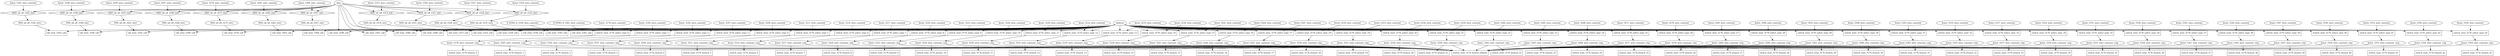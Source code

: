 digraph data_path {
  AND_u8_u8_3182_wire [shape=ellipse];
  AND_u8_u8_3189_wire [shape=ellipse];
  AND_u8_u8_3201_wire [shape=ellipse];
  AND_u8_u8_3208_wire [shape=ellipse];
  AND_u8_u8_3275_wire [shape=ellipse];
  AND_u8_u8_3282_wire [shape=ellipse];
  AND_u8_u8_3307_wire [shape=ellipse];
  AND_u8_u8_3314_wire [shape=ellipse];
  AND_u8_u8_3321_wire [shape=ellipse];
  AND_u8_u8_3328_wire [shape=ellipse];
  AND_u8_u8_3335_wire [shape=ellipse];
  R_ZERO_8_3194_wire_constant [shape=ellipse];
  R_ZERO_8_3361_wire_constant [shape=ellipse];
  konst_3178_wire_constant [shape=ellipse];
  konst_3178_wire_constant_cmp [shape=ellipse];
  konst_3181_wire_constant [shape=ellipse];
  konst_3185_wire_constant [shape=ellipse];
  konst_3185_wire_constant_cmp [shape=ellipse];
  konst_3188_wire_constant [shape=ellipse];
  konst_3192_wire_constant [shape=ellipse];
  konst_3192_wire_constant_cmp [shape=ellipse];
  konst_3197_wire_constant [shape=ellipse];
  konst_3197_wire_constant_cmp [shape=ellipse];
  konst_3200_wire_constant [shape=ellipse];
  konst_3204_wire_constant [shape=ellipse];
  konst_3204_wire_constant_cmp [shape=ellipse];
  konst_3207_wire_constant [shape=ellipse];
  konst_3211_wire_constant [shape=ellipse];
  konst_3211_wire_constant_cmp [shape=ellipse];
  konst_3214_wire_constant [shape=ellipse];
  konst_3214_wire_constant_cmp [shape=ellipse];
  konst_3217_wire_constant [shape=ellipse];
  konst_3217_wire_constant_cmp [shape=ellipse];
  konst_3220_wire_constant [shape=ellipse];
  konst_3220_wire_constant_cmp [shape=ellipse];
  konst_3223_wire_constant [shape=ellipse];
  konst_3223_wire_constant_cmp [shape=ellipse];
  konst_3226_wire_constant [shape=ellipse];
  konst_3226_wire_constant_cmp [shape=ellipse];
  konst_3229_wire_constant [shape=ellipse];
  konst_3229_wire_constant_cmp [shape=ellipse];
  konst_3232_wire_constant [shape=ellipse];
  konst_3232_wire_constant_cmp [shape=ellipse];
  konst_3235_wire_constant [shape=ellipse];
  konst_3235_wire_constant_cmp [shape=ellipse];
  konst_3238_wire_constant [shape=ellipse];
  konst_3238_wire_constant_cmp [shape=ellipse];
  konst_3241_wire_constant [shape=ellipse];
  konst_3241_wire_constant_cmp [shape=ellipse];
  konst_3244_wire_constant [shape=ellipse];
  konst_3244_wire_constant_cmp [shape=ellipse];
  konst_3247_wire_constant [shape=ellipse];
  konst_3247_wire_constant_cmp [shape=ellipse];
  konst_3250_wire_constant [shape=ellipse];
  konst_3250_wire_constant_cmp [shape=ellipse];
  konst_3253_wire_constant [shape=ellipse];
  konst_3253_wire_constant_cmp [shape=ellipse];
  konst_3256_wire_constant [shape=ellipse];
  konst_3256_wire_constant_cmp [shape=ellipse];
  konst_3259_wire_constant [shape=ellipse];
  konst_3259_wire_constant_cmp [shape=ellipse];
  konst_3262_wire_constant [shape=ellipse];
  konst_3262_wire_constant_cmp [shape=ellipse];
  konst_3265_wire_constant [shape=ellipse];
  konst_3265_wire_constant_cmp [shape=ellipse];
  konst_3268_wire_constant [shape=ellipse];
  konst_3268_wire_constant_cmp [shape=ellipse];
  konst_3271_wire_constant [shape=ellipse];
  konst_3271_wire_constant_cmp [shape=ellipse];
  konst_3274_wire_constant [shape=ellipse];
  konst_3278_wire_constant [shape=ellipse];
  konst_3278_wire_constant_cmp [shape=ellipse];
  konst_3281_wire_constant [shape=ellipse];
  konst_3285_wire_constant [shape=ellipse];
  konst_3285_wire_constant_cmp [shape=ellipse];
  konst_3290_wire_constant [shape=ellipse];
  konst_3290_wire_constant_cmp [shape=ellipse];
  konst_3293_wire_constant [shape=ellipse];
  konst_3293_wire_constant_cmp [shape=ellipse];
  konst_3298_wire_constant [shape=ellipse];
  konst_3298_wire_constant_cmp [shape=ellipse];
  konst_3303_wire_constant [shape=ellipse];
  konst_3303_wire_constant_cmp [shape=ellipse];
  konst_3306_wire_constant [shape=ellipse];
  konst_3310_wire_constant [shape=ellipse];
  konst_3310_wire_constant_cmp [shape=ellipse];
  konst_3313_wire_constant [shape=ellipse];
  konst_3317_wire_constant [shape=ellipse];
  konst_3317_wire_constant_cmp [shape=ellipse];
  konst_3320_wire_constant [shape=ellipse];
  konst_3324_wire_constant [shape=ellipse];
  konst_3324_wire_constant_cmp [shape=ellipse];
  konst_3327_wire_constant [shape=ellipse];
  konst_3331_wire_constant [shape=ellipse];
  konst_3331_wire_constant_cmp [shape=ellipse];
  konst_3334_wire_constant [shape=ellipse];
  konst_3338_wire_constant [shape=ellipse];
  konst_3338_wire_constant_cmp [shape=ellipse];
  konst_3341_wire_constant [shape=ellipse];
  konst_3341_wire_constant_cmp [shape=ellipse];
  konst_3344_wire_constant [shape=ellipse];
  konst_3344_wire_constant_cmp [shape=ellipse];
  konst_3347_wire_constant [shape=ellipse];
  konst_3347_wire_constant_cmp [shape=ellipse];
  konst_3350_wire_constant [shape=ellipse];
  konst_3350_wire_constant_cmp [shape=ellipse];
  konst_3353_wire_constant [shape=ellipse];
  konst_3353_wire_constant_cmp [shape=ellipse];
  konst_3356_wire_constant [shape=ellipse];
  konst_3356_wire_constant_cmp [shape=ellipse];
  konst_3359_wire_constant [shape=ellipse];
  konst_3359_wire_constant_cmp [shape=ellipse];
  AND_u8_u8_3182_inst [shape=diamond];
data  -> AND_u8_u8_3182_inst;
konst_3181_wire_constant  -> AND_u8_u8_3182_inst;
AND_u8_u8_3182_inst -> AND_u8_u8_3182_wire;
  AND_u8_u8_3189_inst [shape=diamond];
data  -> AND_u8_u8_3189_inst;
konst_3188_wire_constant  -> AND_u8_u8_3189_inst;
AND_u8_u8_3189_inst -> AND_u8_u8_3189_wire;
  AND_u8_u8_3201_inst [shape=diamond];
data  -> AND_u8_u8_3201_inst;
konst_3200_wire_constant  -> AND_u8_u8_3201_inst;
AND_u8_u8_3201_inst -> AND_u8_u8_3201_wire;
  AND_u8_u8_3208_inst [shape=diamond];
data  -> AND_u8_u8_3208_inst;
konst_3207_wire_constant  -> AND_u8_u8_3208_inst;
AND_u8_u8_3208_inst -> AND_u8_u8_3208_wire;
  AND_u8_u8_3275_inst [shape=diamond];
data  -> AND_u8_u8_3275_inst;
konst_3274_wire_constant  -> AND_u8_u8_3275_inst;
AND_u8_u8_3275_inst -> AND_u8_u8_3275_wire;
  AND_u8_u8_3282_inst [shape=diamond];
data  -> AND_u8_u8_3282_inst;
konst_3281_wire_constant  -> AND_u8_u8_3282_inst;
AND_u8_u8_3282_inst -> AND_u8_u8_3282_wire;
  AND_u8_u8_3307_inst [shape=diamond];
data  -> AND_u8_u8_3307_inst;
konst_3306_wire_constant  -> AND_u8_u8_3307_inst;
AND_u8_u8_3307_inst -> AND_u8_u8_3307_wire;
  AND_u8_u8_3314_inst [shape=diamond];
data  -> AND_u8_u8_3314_inst;
konst_3313_wire_constant  -> AND_u8_u8_3314_inst;
AND_u8_u8_3314_inst -> AND_u8_u8_3314_wire;
  AND_u8_u8_3321_inst [shape=diamond];
data  -> AND_u8_u8_3321_inst;
konst_3320_wire_constant  -> AND_u8_u8_3321_inst;
AND_u8_u8_3321_inst -> AND_u8_u8_3321_wire;
  AND_u8_u8_3328_inst [shape=diamond];
data  -> AND_u8_u8_3328_inst;
konst_3327_wire_constant  -> AND_u8_u8_3328_inst;
AND_u8_u8_3328_inst -> AND_u8_u8_3328_wire;
  AND_u8_u8_3335_inst [shape=diamond];
data  -> AND_u8_u8_3335_inst;
konst_3334_wire_constant  -> AND_u8_u8_3335_inst;
AND_u8_u8_3335_inst -> AND_u8_u8_3335_wire;
  call_stmt_3183_call [shape=rectangle];
address  -> call_stmt_3183_call;
AND_u8_u8_3182_wire  -> call_stmt_3183_call;
  call_stmt_3190_call [shape=rectangle];
address  -> call_stmt_3190_call;
AND_u8_u8_3189_wire  -> call_stmt_3190_call;
  call_stmt_3195_call [shape=rectangle];
address  -> call_stmt_3195_call;
R_ZERO_8_3194_wire_constant  -> call_stmt_3195_call;
  call_stmt_3202_call [shape=rectangle];
address  -> call_stmt_3202_call;
AND_u8_u8_3201_wire  -> call_stmt_3202_call;
  call_stmt_3209_call [shape=rectangle];
address  -> call_stmt_3209_call;
AND_u8_u8_3208_wire  -> call_stmt_3209_call;
  call_stmt_3276_call [shape=rectangle];
address  -> call_stmt_3276_call;
AND_u8_u8_3275_wire  -> call_stmt_3276_call;
  call_stmt_3283_call [shape=rectangle];
address  -> call_stmt_3283_call;
AND_u8_u8_3282_wire  -> call_stmt_3283_call;
  call_stmt_3288_call [shape=rectangle];
data  -> call_stmt_3288_call;
address  -> call_stmt_3288_call;
  call_stmt_3296_call [shape=rectangle];
data  -> call_stmt_3296_call;
address  -> call_stmt_3296_call;
  call_stmt_3301_call [shape=rectangle];
data  -> call_stmt_3301_call;
address  -> call_stmt_3301_call;
  call_stmt_3308_call [shape=rectangle];
address  -> call_stmt_3308_call;
AND_u8_u8_3307_wire  -> call_stmt_3308_call;
  call_stmt_3315_call [shape=rectangle];
address  -> call_stmt_3315_call;
AND_u8_u8_3314_wire  -> call_stmt_3315_call;
  call_stmt_3322_call [shape=rectangle];
address  -> call_stmt_3322_call;
AND_u8_u8_3321_wire  -> call_stmt_3322_call;
  call_stmt_3329_call [shape=rectangle];
address  -> call_stmt_3329_call;
AND_u8_u8_3328_wire  -> call_stmt_3329_call;
  call_stmt_3336_call [shape=rectangle];
address  -> call_stmt_3336_call;
AND_u8_u8_3335_wire  -> call_stmt_3336_call;
  call_stmt_3362_call [shape=rectangle];
address  -> call_stmt_3362_call;
R_ZERO_8_3361_wire_constant  -> call_stmt_3362_call;
  call_stmt_3366_call [shape=rectangle];
address  -> call_stmt_3366_call;
data  -> call_stmt_3366_call;
  switch_stmt_3176_branch_0 [shape=rectangle];
konst_3178_wire_constant_cmp  -> switch_stmt_3176_branch_0;
  switch_stmt_3176_branch_1 [shape=rectangle];
konst_3185_wire_constant_cmp  -> switch_stmt_3176_branch_1;
  switch_stmt_3176_branch_10 [shape=rectangle];
konst_3226_wire_constant_cmp  -> switch_stmt_3176_branch_10;
  switch_stmt_3176_branch_11 [shape=rectangle];
konst_3229_wire_constant_cmp  -> switch_stmt_3176_branch_11;
  switch_stmt_3176_branch_12 [shape=rectangle];
konst_3232_wire_constant_cmp  -> switch_stmt_3176_branch_12;
  switch_stmt_3176_branch_13 [shape=rectangle];
konst_3235_wire_constant_cmp  -> switch_stmt_3176_branch_13;
  switch_stmt_3176_branch_14 [shape=rectangle];
konst_3238_wire_constant_cmp  -> switch_stmt_3176_branch_14;
  switch_stmt_3176_branch_15 [shape=rectangle];
konst_3241_wire_constant_cmp  -> switch_stmt_3176_branch_15;
  switch_stmt_3176_branch_16 [shape=rectangle];
konst_3244_wire_constant_cmp  -> switch_stmt_3176_branch_16;
  switch_stmt_3176_branch_17 [shape=rectangle];
konst_3247_wire_constant_cmp  -> switch_stmt_3176_branch_17;
  switch_stmt_3176_branch_18 [shape=rectangle];
konst_3250_wire_constant_cmp  -> switch_stmt_3176_branch_18;
  switch_stmt_3176_branch_19 [shape=rectangle];
konst_3253_wire_constant_cmp  -> switch_stmt_3176_branch_19;
  switch_stmt_3176_branch_2 [shape=rectangle];
konst_3192_wire_constant_cmp  -> switch_stmt_3176_branch_2;
  switch_stmt_3176_branch_20 [shape=rectangle];
konst_3256_wire_constant_cmp  -> switch_stmt_3176_branch_20;
  switch_stmt_3176_branch_21 [shape=rectangle];
konst_3259_wire_constant_cmp  -> switch_stmt_3176_branch_21;
  switch_stmt_3176_branch_22 [shape=rectangle];
konst_3262_wire_constant_cmp  -> switch_stmt_3176_branch_22;
  switch_stmt_3176_branch_23 [shape=rectangle];
konst_3265_wire_constant_cmp  -> switch_stmt_3176_branch_23;
  switch_stmt_3176_branch_24 [shape=rectangle];
konst_3268_wire_constant_cmp  -> switch_stmt_3176_branch_24;
  switch_stmt_3176_branch_25 [shape=rectangle];
konst_3271_wire_constant_cmp  -> switch_stmt_3176_branch_25;
  switch_stmt_3176_branch_26 [shape=rectangle];
konst_3278_wire_constant_cmp  -> switch_stmt_3176_branch_26;
  switch_stmt_3176_branch_27 [shape=rectangle];
konst_3285_wire_constant_cmp  -> switch_stmt_3176_branch_27;
  switch_stmt_3176_branch_28 [shape=rectangle];
konst_3290_wire_constant_cmp  -> switch_stmt_3176_branch_28;
  switch_stmt_3176_branch_29 [shape=rectangle];
konst_3293_wire_constant_cmp  -> switch_stmt_3176_branch_29;
  switch_stmt_3176_branch_3 [shape=rectangle];
konst_3197_wire_constant_cmp  -> switch_stmt_3176_branch_3;
  switch_stmt_3176_branch_30 [shape=rectangle];
konst_3298_wire_constant_cmp  -> switch_stmt_3176_branch_30;
  switch_stmt_3176_branch_31 [shape=rectangle];
konst_3303_wire_constant_cmp  -> switch_stmt_3176_branch_31;
  switch_stmt_3176_branch_32 [shape=rectangle];
konst_3310_wire_constant_cmp  -> switch_stmt_3176_branch_32;
  switch_stmt_3176_branch_33 [shape=rectangle];
konst_3317_wire_constant_cmp  -> switch_stmt_3176_branch_33;
  switch_stmt_3176_branch_34 [shape=rectangle];
konst_3324_wire_constant_cmp  -> switch_stmt_3176_branch_34;
  switch_stmt_3176_branch_35 [shape=rectangle];
konst_3331_wire_constant_cmp  -> switch_stmt_3176_branch_35;
  switch_stmt_3176_branch_36 [shape=rectangle];
konst_3338_wire_constant_cmp  -> switch_stmt_3176_branch_36;
  switch_stmt_3176_branch_37 [shape=rectangle];
konst_3341_wire_constant_cmp  -> switch_stmt_3176_branch_37;
  switch_stmt_3176_branch_38 [shape=rectangle];
konst_3344_wire_constant_cmp  -> switch_stmt_3176_branch_38;
  switch_stmt_3176_branch_39 [shape=rectangle];
konst_3347_wire_constant_cmp  -> switch_stmt_3176_branch_39;
  switch_stmt_3176_branch_4 [shape=rectangle];
konst_3204_wire_constant_cmp  -> switch_stmt_3176_branch_4;
  switch_stmt_3176_branch_40 [shape=rectangle];
konst_3350_wire_constant_cmp  -> switch_stmt_3176_branch_40;
  switch_stmt_3176_branch_41 [shape=rectangle];
konst_3353_wire_constant_cmp  -> switch_stmt_3176_branch_41;
  switch_stmt_3176_branch_42 [shape=rectangle];
konst_3356_wire_constant_cmp  -> switch_stmt_3176_branch_42;
  switch_stmt_3176_branch_43 [shape=rectangle];
konst_3359_wire_constant_cmp  -> switch_stmt_3176_branch_43;
  switch_stmt_3176_branch_5 [shape=rectangle];
konst_3211_wire_constant_cmp  -> switch_stmt_3176_branch_5;
  switch_stmt_3176_branch_6 [shape=rectangle];
konst_3214_wire_constant_cmp  -> switch_stmt_3176_branch_6;
  switch_stmt_3176_branch_7 [shape=rectangle];
konst_3217_wire_constant_cmp  -> switch_stmt_3176_branch_7;
  switch_stmt_3176_branch_8 [shape=rectangle];
konst_3220_wire_constant_cmp  -> switch_stmt_3176_branch_8;
  switch_stmt_3176_branch_9 [shape=rectangle];
konst_3223_wire_constant_cmp  -> switch_stmt_3176_branch_9;
  switch_stmt_3176_branch_default [shape=rectangle];
konst_3178_wire_constant_cmp  -> switch_stmt_3176_branch_default;
konst_3185_wire_constant_cmp  -> switch_stmt_3176_branch_default;
konst_3192_wire_constant_cmp  -> switch_stmt_3176_branch_default;
konst_3197_wire_constant_cmp  -> switch_stmt_3176_branch_default;
konst_3204_wire_constant_cmp  -> switch_stmt_3176_branch_default;
konst_3211_wire_constant_cmp  -> switch_stmt_3176_branch_default;
konst_3214_wire_constant_cmp  -> switch_stmt_3176_branch_default;
konst_3217_wire_constant_cmp  -> switch_stmt_3176_branch_default;
konst_3220_wire_constant_cmp  -> switch_stmt_3176_branch_default;
konst_3223_wire_constant_cmp  -> switch_stmt_3176_branch_default;
konst_3226_wire_constant_cmp  -> switch_stmt_3176_branch_default;
konst_3229_wire_constant_cmp  -> switch_stmt_3176_branch_default;
konst_3232_wire_constant_cmp  -> switch_stmt_3176_branch_default;
konst_3235_wire_constant_cmp  -> switch_stmt_3176_branch_default;
konst_3238_wire_constant_cmp  -> switch_stmt_3176_branch_default;
konst_3241_wire_constant_cmp  -> switch_stmt_3176_branch_default;
konst_3244_wire_constant_cmp  -> switch_stmt_3176_branch_default;
konst_3247_wire_constant_cmp  -> switch_stmt_3176_branch_default;
konst_3250_wire_constant_cmp  -> switch_stmt_3176_branch_default;
konst_3253_wire_constant_cmp  -> switch_stmt_3176_branch_default;
konst_3256_wire_constant_cmp  -> switch_stmt_3176_branch_default;
konst_3259_wire_constant_cmp  -> switch_stmt_3176_branch_default;
konst_3262_wire_constant_cmp  -> switch_stmt_3176_branch_default;
konst_3265_wire_constant_cmp  -> switch_stmt_3176_branch_default;
konst_3268_wire_constant_cmp  -> switch_stmt_3176_branch_default;
konst_3271_wire_constant_cmp  -> switch_stmt_3176_branch_default;
konst_3278_wire_constant_cmp  -> switch_stmt_3176_branch_default;
konst_3285_wire_constant_cmp  -> switch_stmt_3176_branch_default;
konst_3290_wire_constant_cmp  -> switch_stmt_3176_branch_default;
konst_3293_wire_constant_cmp  -> switch_stmt_3176_branch_default;
konst_3298_wire_constant_cmp  -> switch_stmt_3176_branch_default;
konst_3303_wire_constant_cmp  -> switch_stmt_3176_branch_default;
konst_3310_wire_constant_cmp  -> switch_stmt_3176_branch_default;
konst_3317_wire_constant_cmp  -> switch_stmt_3176_branch_default;
konst_3324_wire_constant_cmp  -> switch_stmt_3176_branch_default;
konst_3331_wire_constant_cmp  -> switch_stmt_3176_branch_default;
konst_3338_wire_constant_cmp  -> switch_stmt_3176_branch_default;
konst_3341_wire_constant_cmp  -> switch_stmt_3176_branch_default;
konst_3344_wire_constant_cmp  -> switch_stmt_3176_branch_default;
konst_3347_wire_constant_cmp  -> switch_stmt_3176_branch_default;
konst_3350_wire_constant_cmp  -> switch_stmt_3176_branch_default;
konst_3353_wire_constant_cmp  -> switch_stmt_3176_branch_default;
konst_3356_wire_constant_cmp  -> switch_stmt_3176_branch_default;
konst_3359_wire_constant_cmp  -> switch_stmt_3176_branch_default;
  switch_stmt_3176_select_expr_0 [shape=rectangle];
address  -> switch_stmt_3176_select_expr_0;
konst_3178_wire_constant  -> switch_stmt_3176_select_expr_0;
switch_stmt_3176_select_expr_0 -> konst_3178_wire_constant_cmp;
  switch_stmt_3176_select_expr_1 [shape=rectangle];
address  -> switch_stmt_3176_select_expr_1;
konst_3185_wire_constant  -> switch_stmt_3176_select_expr_1;
switch_stmt_3176_select_expr_1 -> konst_3185_wire_constant_cmp;
  switch_stmt_3176_select_expr_10 [shape=rectangle];
address  -> switch_stmt_3176_select_expr_10;
konst_3226_wire_constant  -> switch_stmt_3176_select_expr_10;
switch_stmt_3176_select_expr_10 -> konst_3226_wire_constant_cmp;
  switch_stmt_3176_select_expr_11 [shape=rectangle];
address  -> switch_stmt_3176_select_expr_11;
konst_3229_wire_constant  -> switch_stmt_3176_select_expr_11;
switch_stmt_3176_select_expr_11 -> konst_3229_wire_constant_cmp;
  switch_stmt_3176_select_expr_12 [shape=rectangle];
address  -> switch_stmt_3176_select_expr_12;
konst_3232_wire_constant  -> switch_stmt_3176_select_expr_12;
switch_stmt_3176_select_expr_12 -> konst_3232_wire_constant_cmp;
  switch_stmt_3176_select_expr_13 [shape=rectangle];
address  -> switch_stmt_3176_select_expr_13;
konst_3235_wire_constant  -> switch_stmt_3176_select_expr_13;
switch_stmt_3176_select_expr_13 -> konst_3235_wire_constant_cmp;
  switch_stmt_3176_select_expr_14 [shape=rectangle];
address  -> switch_stmt_3176_select_expr_14;
konst_3238_wire_constant  -> switch_stmt_3176_select_expr_14;
switch_stmt_3176_select_expr_14 -> konst_3238_wire_constant_cmp;
  switch_stmt_3176_select_expr_15 [shape=rectangle];
address  -> switch_stmt_3176_select_expr_15;
konst_3241_wire_constant  -> switch_stmt_3176_select_expr_15;
switch_stmt_3176_select_expr_15 -> konst_3241_wire_constant_cmp;
  switch_stmt_3176_select_expr_16 [shape=rectangle];
address  -> switch_stmt_3176_select_expr_16;
konst_3244_wire_constant  -> switch_stmt_3176_select_expr_16;
switch_stmt_3176_select_expr_16 -> konst_3244_wire_constant_cmp;
  switch_stmt_3176_select_expr_17 [shape=rectangle];
address  -> switch_stmt_3176_select_expr_17;
konst_3247_wire_constant  -> switch_stmt_3176_select_expr_17;
switch_stmt_3176_select_expr_17 -> konst_3247_wire_constant_cmp;
  switch_stmt_3176_select_expr_18 [shape=rectangle];
address  -> switch_stmt_3176_select_expr_18;
konst_3250_wire_constant  -> switch_stmt_3176_select_expr_18;
switch_stmt_3176_select_expr_18 -> konst_3250_wire_constant_cmp;
  switch_stmt_3176_select_expr_19 [shape=rectangle];
address  -> switch_stmt_3176_select_expr_19;
konst_3253_wire_constant  -> switch_stmt_3176_select_expr_19;
switch_stmt_3176_select_expr_19 -> konst_3253_wire_constant_cmp;
  switch_stmt_3176_select_expr_2 [shape=rectangle];
address  -> switch_stmt_3176_select_expr_2;
konst_3192_wire_constant  -> switch_stmt_3176_select_expr_2;
switch_stmt_3176_select_expr_2 -> konst_3192_wire_constant_cmp;
  switch_stmt_3176_select_expr_20 [shape=rectangle];
address  -> switch_stmt_3176_select_expr_20;
konst_3256_wire_constant  -> switch_stmt_3176_select_expr_20;
switch_stmt_3176_select_expr_20 -> konst_3256_wire_constant_cmp;
  switch_stmt_3176_select_expr_21 [shape=rectangle];
address  -> switch_stmt_3176_select_expr_21;
konst_3259_wire_constant  -> switch_stmt_3176_select_expr_21;
switch_stmt_3176_select_expr_21 -> konst_3259_wire_constant_cmp;
  switch_stmt_3176_select_expr_22 [shape=rectangle];
address  -> switch_stmt_3176_select_expr_22;
konst_3262_wire_constant  -> switch_stmt_3176_select_expr_22;
switch_stmt_3176_select_expr_22 -> konst_3262_wire_constant_cmp;
  switch_stmt_3176_select_expr_23 [shape=rectangle];
address  -> switch_stmt_3176_select_expr_23;
konst_3265_wire_constant  -> switch_stmt_3176_select_expr_23;
switch_stmt_3176_select_expr_23 -> konst_3265_wire_constant_cmp;
  switch_stmt_3176_select_expr_24 [shape=rectangle];
address  -> switch_stmt_3176_select_expr_24;
konst_3268_wire_constant  -> switch_stmt_3176_select_expr_24;
switch_stmt_3176_select_expr_24 -> konst_3268_wire_constant_cmp;
  switch_stmt_3176_select_expr_25 [shape=rectangle];
address  -> switch_stmt_3176_select_expr_25;
konst_3271_wire_constant  -> switch_stmt_3176_select_expr_25;
switch_stmt_3176_select_expr_25 -> konst_3271_wire_constant_cmp;
  switch_stmt_3176_select_expr_26 [shape=rectangle];
address  -> switch_stmt_3176_select_expr_26;
konst_3278_wire_constant  -> switch_stmt_3176_select_expr_26;
switch_stmt_3176_select_expr_26 -> konst_3278_wire_constant_cmp;
  switch_stmt_3176_select_expr_27 [shape=rectangle];
address  -> switch_stmt_3176_select_expr_27;
konst_3285_wire_constant  -> switch_stmt_3176_select_expr_27;
switch_stmt_3176_select_expr_27 -> konst_3285_wire_constant_cmp;
  switch_stmt_3176_select_expr_28 [shape=rectangle];
address  -> switch_stmt_3176_select_expr_28;
konst_3290_wire_constant  -> switch_stmt_3176_select_expr_28;
switch_stmt_3176_select_expr_28 -> konst_3290_wire_constant_cmp;
  switch_stmt_3176_select_expr_29 [shape=rectangle];
address  -> switch_stmt_3176_select_expr_29;
konst_3293_wire_constant  -> switch_stmt_3176_select_expr_29;
switch_stmt_3176_select_expr_29 -> konst_3293_wire_constant_cmp;
  switch_stmt_3176_select_expr_3 [shape=rectangle];
address  -> switch_stmt_3176_select_expr_3;
konst_3197_wire_constant  -> switch_stmt_3176_select_expr_3;
switch_stmt_3176_select_expr_3 -> konst_3197_wire_constant_cmp;
  switch_stmt_3176_select_expr_30 [shape=rectangle];
address  -> switch_stmt_3176_select_expr_30;
konst_3298_wire_constant  -> switch_stmt_3176_select_expr_30;
switch_stmt_3176_select_expr_30 -> konst_3298_wire_constant_cmp;
  switch_stmt_3176_select_expr_31 [shape=rectangle];
address  -> switch_stmt_3176_select_expr_31;
konst_3303_wire_constant  -> switch_stmt_3176_select_expr_31;
switch_stmt_3176_select_expr_31 -> konst_3303_wire_constant_cmp;
  switch_stmt_3176_select_expr_32 [shape=rectangle];
address  -> switch_stmt_3176_select_expr_32;
konst_3310_wire_constant  -> switch_stmt_3176_select_expr_32;
switch_stmt_3176_select_expr_32 -> konst_3310_wire_constant_cmp;
  switch_stmt_3176_select_expr_33 [shape=rectangle];
address  -> switch_stmt_3176_select_expr_33;
konst_3317_wire_constant  -> switch_stmt_3176_select_expr_33;
switch_stmt_3176_select_expr_33 -> konst_3317_wire_constant_cmp;
  switch_stmt_3176_select_expr_34 [shape=rectangle];
address  -> switch_stmt_3176_select_expr_34;
konst_3324_wire_constant  -> switch_stmt_3176_select_expr_34;
switch_stmt_3176_select_expr_34 -> konst_3324_wire_constant_cmp;
  switch_stmt_3176_select_expr_35 [shape=rectangle];
address  -> switch_stmt_3176_select_expr_35;
konst_3331_wire_constant  -> switch_stmt_3176_select_expr_35;
switch_stmt_3176_select_expr_35 -> konst_3331_wire_constant_cmp;
  switch_stmt_3176_select_expr_36 [shape=rectangle];
address  -> switch_stmt_3176_select_expr_36;
konst_3338_wire_constant  -> switch_stmt_3176_select_expr_36;
switch_stmt_3176_select_expr_36 -> konst_3338_wire_constant_cmp;
  switch_stmt_3176_select_expr_37 [shape=rectangle];
address  -> switch_stmt_3176_select_expr_37;
konst_3341_wire_constant  -> switch_stmt_3176_select_expr_37;
switch_stmt_3176_select_expr_37 -> konst_3341_wire_constant_cmp;
  switch_stmt_3176_select_expr_38 [shape=rectangle];
address  -> switch_stmt_3176_select_expr_38;
konst_3344_wire_constant  -> switch_stmt_3176_select_expr_38;
switch_stmt_3176_select_expr_38 -> konst_3344_wire_constant_cmp;
  switch_stmt_3176_select_expr_39 [shape=rectangle];
address  -> switch_stmt_3176_select_expr_39;
konst_3347_wire_constant  -> switch_stmt_3176_select_expr_39;
switch_stmt_3176_select_expr_39 -> konst_3347_wire_constant_cmp;
  switch_stmt_3176_select_expr_4 [shape=rectangle];
address  -> switch_stmt_3176_select_expr_4;
konst_3204_wire_constant  -> switch_stmt_3176_select_expr_4;
switch_stmt_3176_select_expr_4 -> konst_3204_wire_constant_cmp;
  switch_stmt_3176_select_expr_40 [shape=rectangle];
address  -> switch_stmt_3176_select_expr_40;
konst_3350_wire_constant  -> switch_stmt_3176_select_expr_40;
switch_stmt_3176_select_expr_40 -> konst_3350_wire_constant_cmp;
  switch_stmt_3176_select_expr_41 [shape=rectangle];
address  -> switch_stmt_3176_select_expr_41;
konst_3353_wire_constant  -> switch_stmt_3176_select_expr_41;
switch_stmt_3176_select_expr_41 -> konst_3353_wire_constant_cmp;
  switch_stmt_3176_select_expr_42 [shape=rectangle];
address  -> switch_stmt_3176_select_expr_42;
konst_3356_wire_constant  -> switch_stmt_3176_select_expr_42;
switch_stmt_3176_select_expr_42 -> konst_3356_wire_constant_cmp;
  switch_stmt_3176_select_expr_43 [shape=rectangle];
address  -> switch_stmt_3176_select_expr_43;
konst_3359_wire_constant  -> switch_stmt_3176_select_expr_43;
switch_stmt_3176_select_expr_43 -> konst_3359_wire_constant_cmp;
  switch_stmt_3176_select_expr_5 [shape=rectangle];
address  -> switch_stmt_3176_select_expr_5;
konst_3211_wire_constant  -> switch_stmt_3176_select_expr_5;
switch_stmt_3176_select_expr_5 -> konst_3211_wire_constant_cmp;
  switch_stmt_3176_select_expr_6 [shape=rectangle];
address  -> switch_stmt_3176_select_expr_6;
konst_3214_wire_constant  -> switch_stmt_3176_select_expr_6;
switch_stmt_3176_select_expr_6 -> konst_3214_wire_constant_cmp;
  switch_stmt_3176_select_expr_7 [shape=rectangle];
address  -> switch_stmt_3176_select_expr_7;
konst_3217_wire_constant  -> switch_stmt_3176_select_expr_7;
switch_stmt_3176_select_expr_7 -> konst_3217_wire_constant_cmp;
  switch_stmt_3176_select_expr_8 [shape=rectangle];
address  -> switch_stmt_3176_select_expr_8;
konst_3220_wire_constant  -> switch_stmt_3176_select_expr_8;
switch_stmt_3176_select_expr_8 -> konst_3220_wire_constant_cmp;
  switch_stmt_3176_select_expr_9 [shape=rectangle];
address  -> switch_stmt_3176_select_expr_9;
konst_3223_wire_constant  -> switch_stmt_3176_select_expr_9;
switch_stmt_3176_select_expr_9 -> konst_3223_wire_constant_cmp;
}
